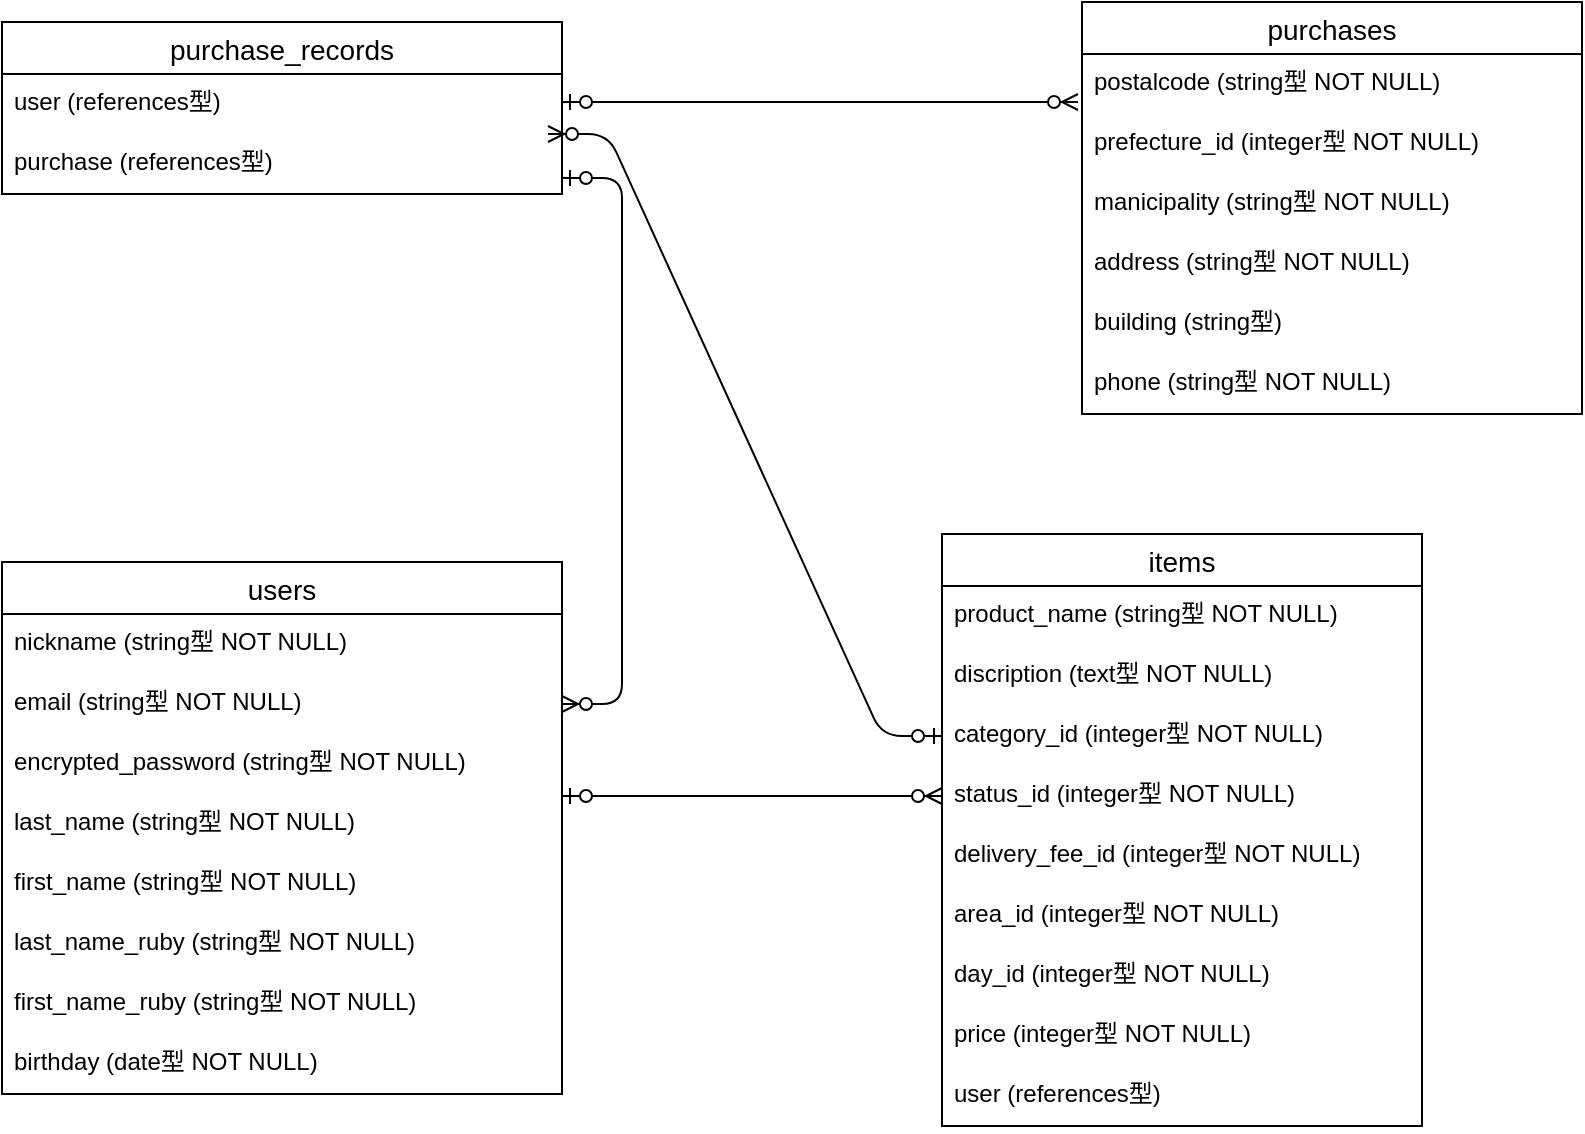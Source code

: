 <mxfile version="13.10.0" type="embed">
    <diagram id="SMdzAueSV4XpBwdWRXLP" name="Page-1">
        <mxGraphModel dx="326" dy="565" grid="1" gridSize="10" guides="1" tooltips="1" connect="1" arrows="1" fold="1" page="1" pageScale="1" pageWidth="827" pageHeight="1169" math="0" shadow="0">
            <root>
                <mxCell id="0"/>
                <mxCell id="1" parent="0"/>
                <mxCell id="dbbhQ2RB2L2WX2T_73J1-14" value="users" style="swimlane;fontStyle=0;childLayout=stackLayout;horizontal=1;startSize=26;horizontalStack=0;resizeParent=1;resizeParentMax=0;resizeLast=0;collapsible=1;marginBottom=0;align=center;fontSize=14;" parent="1" vertex="1">
                    <mxGeometry x="20" y="300" width="280" height="266" as="geometry">
                        <mxRectangle x="100" y="110" width="50" height="26" as="alternateBounds"/>
                    </mxGeometry>
                </mxCell>
                <mxCell id="13" value="nickname (string型 NOT NULL)" style="text;strokeColor=none;fillColor=none;spacingLeft=4;spacingRight=4;overflow=hidden;rotatable=0;points=[[0,0.5],[1,0.5]];portConstraint=eastwest;fontSize=12;" parent="dbbhQ2RB2L2WX2T_73J1-14" vertex="1">
                    <mxGeometry y="26" width="280" height="30" as="geometry"/>
                </mxCell>
                <mxCell id="dbbhQ2RB2L2WX2T_73J1-16" value="email (string型 NOT NULL)" style="text;strokeColor=none;fillColor=none;spacingLeft=4;spacingRight=4;overflow=hidden;rotatable=0;points=[[0,0.5],[1,0.5]];portConstraint=eastwest;fontSize=12;" parent="dbbhQ2RB2L2WX2T_73J1-14" vertex="1">
                    <mxGeometry y="56" width="280" height="30" as="geometry"/>
                </mxCell>
                <mxCell id="dbbhQ2RB2L2WX2T_73J1-17" value="encrypted_password (string型 NOT NULL)" style="text;strokeColor=none;fillColor=none;spacingLeft=4;spacingRight=4;overflow=hidden;rotatable=0;points=[[0,0.5],[1,0.5]];portConstraint=eastwest;fontSize=12;" parent="dbbhQ2RB2L2WX2T_73J1-14" vertex="1">
                    <mxGeometry y="86" width="280" height="30" as="geometry"/>
                </mxCell>
                <mxCell id="dbbhQ2RB2L2WX2T_73J1-18" value="last_name (string型 NOT NULL)" style="text;strokeColor=none;fillColor=none;spacingLeft=4;spacingRight=4;overflow=hidden;rotatable=0;points=[[0,0.5],[1,0.5]];portConstraint=eastwest;fontSize=12;" parent="dbbhQ2RB2L2WX2T_73J1-14" vertex="1">
                    <mxGeometry y="116" width="280" height="30" as="geometry"/>
                </mxCell>
                <mxCell id="18" value="first_name (string型 NOT NULL)" style="text;strokeColor=none;fillColor=none;spacingLeft=4;spacingRight=4;overflow=hidden;rotatable=0;points=[[0,0.5],[1,0.5]];portConstraint=eastwest;fontSize=12;" parent="dbbhQ2RB2L2WX2T_73J1-14" vertex="1">
                    <mxGeometry y="146" width="280" height="30" as="geometry"/>
                </mxCell>
                <mxCell id="19" value="last_name_ruby (string型 NOT NULL)" style="text;strokeColor=none;fillColor=none;spacingLeft=4;spacingRight=4;overflow=hidden;rotatable=0;points=[[0,0.5],[1,0.5]];portConstraint=eastwest;fontSize=12;" parent="dbbhQ2RB2L2WX2T_73J1-14" vertex="1">
                    <mxGeometry y="176" width="280" height="30" as="geometry"/>
                </mxCell>
                <mxCell id="20" value="first_name_ruby (string型 NOT NULL)" style="text;strokeColor=none;fillColor=none;spacingLeft=4;spacingRight=4;overflow=hidden;rotatable=0;points=[[0,0.5],[1,0.5]];portConstraint=eastwest;fontSize=12;" parent="dbbhQ2RB2L2WX2T_73J1-14" vertex="1">
                    <mxGeometry y="206" width="280" height="30" as="geometry"/>
                </mxCell>
                <mxCell id="dbbhQ2RB2L2WX2T_73J1-19" value="birthday (date型 NOT NULL)" style="text;strokeColor=none;fillColor=none;spacingLeft=4;spacingRight=4;overflow=hidden;rotatable=0;points=[[0,0.5],[1,0.5]];portConstraint=eastwest;fontSize=12;" parent="dbbhQ2RB2L2WX2T_73J1-14" vertex="1">
                    <mxGeometry y="236" width="280" height="30" as="geometry"/>
                </mxCell>
                <mxCell id="dbbhQ2RB2L2WX2T_73J1-20" value="items" style="swimlane;fontStyle=0;childLayout=stackLayout;horizontal=1;startSize=26;horizontalStack=0;resizeParent=1;resizeParentMax=0;resizeLast=0;collapsible=1;marginBottom=0;align=center;fontSize=14;" parent="1" vertex="1">
                    <mxGeometry x="490" y="286" width="240" height="296" as="geometry"/>
                </mxCell>
                <mxCell id="dbbhQ2RB2L2WX2T_73J1-21" value="product_name (string型 NOT NULL)" style="text;strokeColor=none;fillColor=none;spacingLeft=4;spacingRight=4;overflow=hidden;rotatable=0;points=[[0,0.5],[1,0.5]];portConstraint=eastwest;fontSize=12;" parent="dbbhQ2RB2L2WX2T_73J1-20" vertex="1">
                    <mxGeometry y="26" width="240" height="30" as="geometry"/>
                </mxCell>
                <mxCell id="dbbhQ2RB2L2WX2T_73J1-22" value="discription (text型 NOT NULL)" style="text;strokeColor=none;fillColor=none;spacingLeft=4;spacingRight=4;overflow=hidden;rotatable=0;points=[[0,0.5],[1,0.5]];portConstraint=eastwest;fontSize=12;" parent="dbbhQ2RB2L2WX2T_73J1-20" vertex="1">
                    <mxGeometry y="56" width="240" height="30" as="geometry"/>
                </mxCell>
                <mxCell id="dbbhQ2RB2L2WX2T_73J1-23" value="category_id (integer型 NOT NULL)" style="text;strokeColor=none;fillColor=none;spacingLeft=4;spacingRight=4;overflow=hidden;rotatable=0;points=[[0,0.5],[1,0.5]];portConstraint=eastwest;fontSize=12;" parent="dbbhQ2RB2L2WX2T_73J1-20" vertex="1">
                    <mxGeometry y="86" width="240" height="30" as="geometry"/>
                </mxCell>
                <mxCell id="dbbhQ2RB2L2WX2T_73J1-24" value="status_id (integer型 NOT NULL)" style="text;strokeColor=none;fillColor=none;spacingLeft=4;spacingRight=4;overflow=hidden;rotatable=0;points=[[0,0.5],[1,0.5]];portConstraint=eastwest;fontSize=12;" parent="dbbhQ2RB2L2WX2T_73J1-20" vertex="1">
                    <mxGeometry y="116" width="240" height="30" as="geometry"/>
                </mxCell>
                <mxCell id="dbbhQ2RB2L2WX2T_73J1-25" value="delivery_fee_id (integer型 NOT NULL)" style="text;strokeColor=none;fillColor=none;spacingLeft=4;spacingRight=4;overflow=hidden;rotatable=0;points=[[0,0.5],[1,0.5]];portConstraint=eastwest;fontSize=12;" parent="dbbhQ2RB2L2WX2T_73J1-20" vertex="1">
                    <mxGeometry y="146" width="240" height="30" as="geometry"/>
                </mxCell>
                <mxCell id="dbbhQ2RB2L2WX2T_73J1-26" value="area_id (integer型 NOT NULL)" style="text;strokeColor=none;fillColor=none;spacingLeft=4;spacingRight=4;overflow=hidden;rotatable=0;points=[[0,0.5],[1,0.5]];portConstraint=eastwest;fontSize=12;" parent="dbbhQ2RB2L2WX2T_73J1-20" vertex="1">
                    <mxGeometry y="176" width="240" height="30" as="geometry"/>
                </mxCell>
                <mxCell id="dbbhQ2RB2L2WX2T_73J1-27" value="day_id (integer型 NOT NULL)" style="text;strokeColor=none;fillColor=none;spacingLeft=4;spacingRight=4;overflow=hidden;rotatable=0;points=[[0,0.5],[1,0.5]];portConstraint=eastwest;fontSize=12;" parent="dbbhQ2RB2L2WX2T_73J1-20" vertex="1">
                    <mxGeometry y="206" width="240" height="30" as="geometry"/>
                </mxCell>
                <mxCell id="dbbhQ2RB2L2WX2T_73J1-28" value="price (integer型 NOT NULL)" style="text;strokeColor=none;fillColor=none;spacingLeft=4;spacingRight=4;overflow=hidden;rotatable=0;points=[[0,0.5],[1,0.5]];portConstraint=eastwest;fontSize=12;" parent="dbbhQ2RB2L2WX2T_73J1-20" vertex="1">
                    <mxGeometry y="236" width="240" height="30" as="geometry"/>
                </mxCell>
                <mxCell id="27" value="user (references型)" style="text;strokeColor=none;fillColor=none;spacingLeft=4;spacingRight=4;overflow=hidden;rotatable=0;points=[[0,0.5],[1,0.5]];portConstraint=eastwest;fontSize=12;" parent="dbbhQ2RB2L2WX2T_73J1-20" vertex="1">
                    <mxGeometry y="266" width="240" height="30" as="geometry"/>
                </mxCell>
                <mxCell id="dbbhQ2RB2L2WX2T_73J1-31" value="purchases" style="swimlane;fontStyle=0;childLayout=stackLayout;horizontal=1;startSize=26;horizontalStack=0;resizeParent=1;resizeParentMax=0;resizeLast=0;collapsible=1;marginBottom=0;align=center;fontSize=14;" parent="1" vertex="1">
                    <mxGeometry x="560" y="20" width="250" height="206" as="geometry"/>
                </mxCell>
                <mxCell id="dbbhQ2RB2L2WX2T_73J1-48" value="postalcode (string型 NOT NULL)" style="text;strokeColor=none;fillColor=none;spacingLeft=4;spacingRight=4;overflow=hidden;rotatable=0;points=[[0,0.5],[1,0.5]];portConstraint=eastwest;fontSize=12;" parent="dbbhQ2RB2L2WX2T_73J1-31" vertex="1">
                    <mxGeometry y="26" width="250" height="30" as="geometry"/>
                </mxCell>
                <mxCell id="dbbhQ2RB2L2WX2T_73J1-49" value="prefecture_id (integer型 NOT NULL)" style="text;strokeColor=none;fillColor=none;spacingLeft=4;spacingRight=4;overflow=hidden;rotatable=0;points=[[0,0.5],[1,0.5]];portConstraint=eastwest;fontSize=12;" parent="dbbhQ2RB2L2WX2T_73J1-31" vertex="1">
                    <mxGeometry y="56" width="250" height="30" as="geometry"/>
                </mxCell>
                <mxCell id="dbbhQ2RB2L2WX2T_73J1-50" value="manicipality (string型 NOT NULL)" style="text;strokeColor=none;fillColor=none;spacingLeft=4;spacingRight=4;overflow=hidden;rotatable=0;points=[[0,0.5],[1,0.5]];portConstraint=eastwest;fontSize=12;" parent="dbbhQ2RB2L2WX2T_73J1-31" vertex="1">
                    <mxGeometry y="86" width="250" height="30" as="geometry"/>
                </mxCell>
                <mxCell id="dbbhQ2RB2L2WX2T_73J1-51" value="address (string型 NOT NULL)" style="text;strokeColor=none;fillColor=none;spacingLeft=4;spacingRight=4;overflow=hidden;rotatable=0;points=[[0,0.5],[1,0.5]];portConstraint=eastwest;fontSize=12;" parent="dbbhQ2RB2L2WX2T_73J1-31" vertex="1">
                    <mxGeometry y="116" width="250" height="30" as="geometry"/>
                </mxCell>
                <mxCell id="dbbhQ2RB2L2WX2T_73J1-52" value="building (string型)" style="text;strokeColor=none;fillColor=none;spacingLeft=4;spacingRight=4;overflow=hidden;rotatable=0;points=[[0,0.5],[1,0.5]];portConstraint=eastwest;fontSize=12;" parent="dbbhQ2RB2L2WX2T_73J1-31" vertex="1">
                    <mxGeometry y="146" width="250" height="30" as="geometry"/>
                </mxCell>
                <mxCell id="dbbhQ2RB2L2WX2T_73J1-53" value="phone (string型 NOT NULL)" style="text;strokeColor=none;fillColor=none;spacingLeft=4;spacingRight=4;overflow=hidden;rotatable=0;points=[[0,0.5],[1,0.5]];portConstraint=eastwest;fontSize=12;" parent="dbbhQ2RB2L2WX2T_73J1-31" vertex="1">
                    <mxGeometry y="176" width="250" height="30" as="geometry"/>
                </mxCell>
                <mxCell id="21" value="purchase_records" style="swimlane;fontStyle=0;childLayout=stackLayout;horizontal=1;startSize=26;horizontalStack=0;resizeParent=1;resizeParentMax=0;resizeLast=0;collapsible=1;marginBottom=0;align=center;fontSize=14;" parent="1" vertex="1">
                    <mxGeometry x="20" y="30" width="280" height="86" as="geometry"/>
                </mxCell>
                <mxCell id="22" value="user (references型)" style="text;strokeColor=none;fillColor=none;spacingLeft=4;spacingRight=4;overflow=hidden;rotatable=0;points=[[0,0.5],[1,0.5]];portConstraint=eastwest;fontSize=12;" parent="21" vertex="1">
                    <mxGeometry y="26" width="280" height="30" as="geometry"/>
                </mxCell>
                <mxCell id="23" value="purchase (references型)" style="text;strokeColor=none;fillColor=none;spacingLeft=4;spacingRight=4;overflow=hidden;rotatable=0;points=[[0,0.5],[1,0.5]];portConstraint=eastwest;fontSize=12;" parent="21" vertex="1">
                    <mxGeometry y="56" width="280" height="30" as="geometry"/>
                </mxCell>
                <mxCell id="24" value="" style="edgeStyle=entityRelationEdgeStyle;fontSize=12;html=1;endArrow=ERzeroToMany;startArrow=ERzeroToOne;entryX=0;entryY=0.5;entryDx=0;entryDy=0;" parent="1" target="dbbhQ2RB2L2WX2T_73J1-24" edge="1">
                    <mxGeometry width="100" height="100" relative="1" as="geometry">
                        <mxPoint x="300" y="417" as="sourcePoint"/>
                        <mxPoint x="400" y="320" as="targetPoint"/>
                    </mxGeometry>
                </mxCell>
                <mxCell id="25" value="" style="edgeStyle=entityRelationEdgeStyle;fontSize=12;html=1;endArrow=ERzeroToMany;startArrow=ERzeroToOne;entryX=1;entryY=0.5;entryDx=0;entryDy=0;exitX=1;exitY=0.733;exitDx=0;exitDy=0;exitPerimeter=0;" parent="1" target="dbbhQ2RB2L2WX2T_73J1-16" edge="1" source="23">
                    <mxGeometry width="100" height="100" relative="1" as="geometry">
                        <mxPoint x="300" y="90" as="sourcePoint"/>
                        <mxPoint x="490" y="90" as="targetPoint"/>
                    </mxGeometry>
                </mxCell>
                <mxCell id="26" value="" style="edgeStyle=entityRelationEdgeStyle;fontSize=12;html=1;endArrow=ERzeroToMany;startArrow=ERzeroToOne;entryX=-0.008;entryY=0.8;entryDx=0;entryDy=0;entryPerimeter=0;" parent="1" target="dbbhQ2RB2L2WX2T_73J1-48" edge="1">
                    <mxGeometry width="100" height="100" relative="1" as="geometry">
                        <mxPoint x="300" y="70" as="sourcePoint"/>
                        <mxPoint x="490" y="70" as="targetPoint"/>
                    </mxGeometry>
                </mxCell>
                <mxCell id="30" value="" style="edgeStyle=entityRelationEdgeStyle;fontSize=12;html=1;endArrow=ERzeroToMany;startArrow=ERzeroToOne;exitX=0;exitY=0.5;exitDx=0;exitDy=0;entryX=0.975;entryY=0;entryDx=0;entryDy=0;entryPerimeter=0;" edge="1" parent="1" source="dbbhQ2RB2L2WX2T_73J1-23" target="23">
                    <mxGeometry width="100" height="100" relative="1" as="geometry">
                        <mxPoint x="370" y="340" as="sourcePoint"/>
                        <mxPoint x="410" y="90" as="targetPoint"/>
                    </mxGeometry>
                </mxCell>
            </root>
        </mxGraphModel>
    </diagram>
</mxfile>